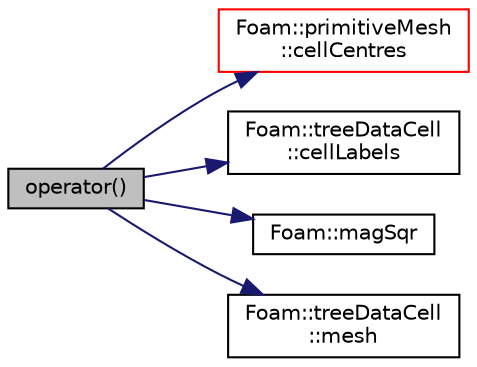 digraph "operator()"
{
  bgcolor="transparent";
  edge [fontname="Helvetica",fontsize="10",labelfontname="Helvetica",labelfontsize="10"];
  node [fontname="Helvetica",fontsize="10",shape=record];
  rankdir="LR";
  Node4 [label="operator()",height=0.2,width=0.4,color="black", fillcolor="grey75", style="filled", fontcolor="black"];
  Node4 -> Node5 [color="midnightblue",fontsize="10",style="solid",fontname="Helvetica"];
  Node5 [label="Foam::primitiveMesh\l::cellCentres",height=0.2,width=0.4,color="red",URL="$a28685.html#a7300aee2989c6ec70e39436816461902"];
  Node4 -> Node68 [color="midnightblue",fontsize="10",style="solid",fontname="Helvetica"];
  Node68 [label="Foam::treeDataCell\l::cellLabels",height=0.2,width=0.4,color="black",URL="$a26765.html#aba9d8dea73f2ca4cd6dd5822b174d4ba"];
  Node4 -> Node69 [color="midnightblue",fontsize="10",style="solid",fontname="Helvetica"];
  Node69 [label="Foam::magSqr",height=0.2,width=0.4,color="black",URL="$a21851.html#ae6fff2c6981e6d9618aa5038e69def6e"];
  Node4 -> Node70 [color="midnightblue",fontsize="10",style="solid",fontname="Helvetica"];
  Node70 [label="Foam::treeDataCell\l::mesh",height=0.2,width=0.4,color="black",URL="$a26765.html#ae78c91f8ff731c07ccc4351d9fe861ba"];
}
